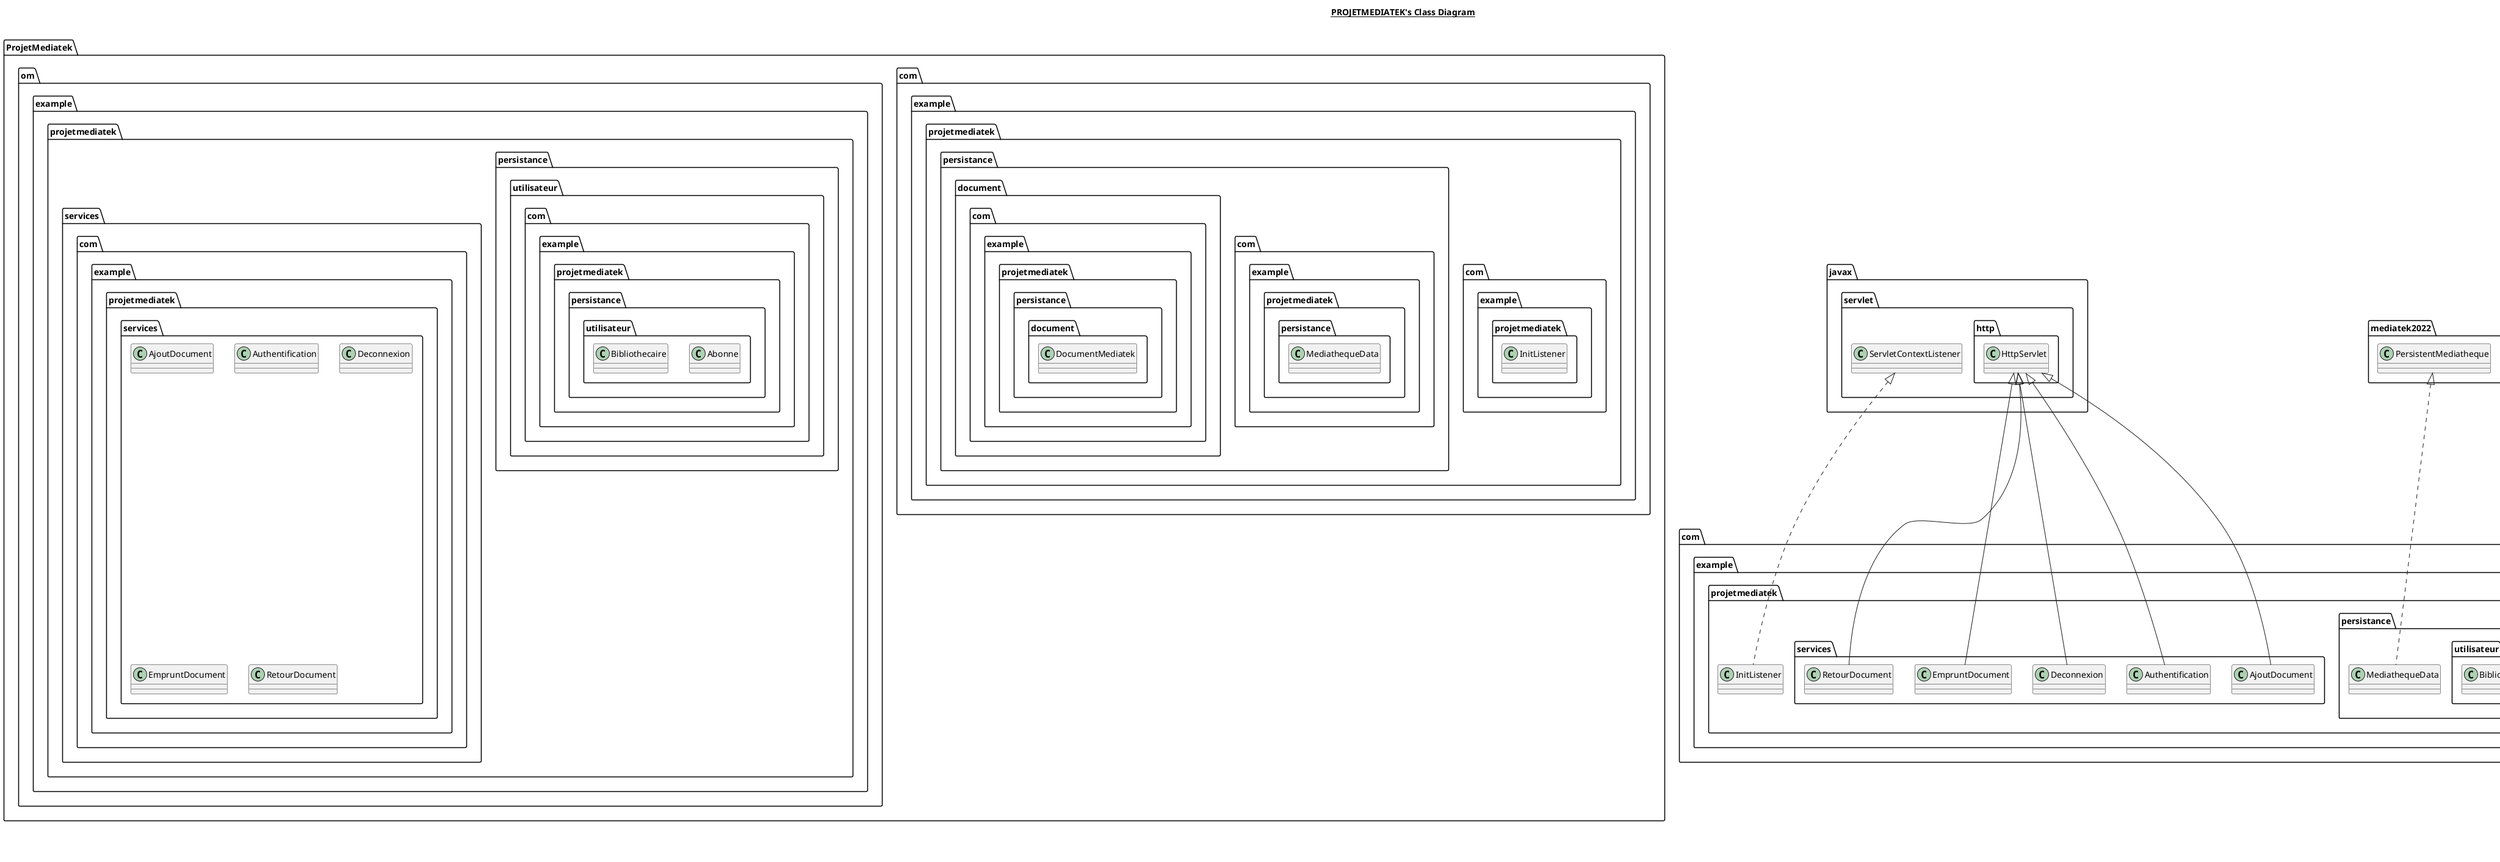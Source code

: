 @startuml

title __PROJETMEDIATEK's Class Diagram__\n

  namespace  ProjetMediatek{
    namespace com.example.projetmediatek {
      class com.example.projetmediatek.InitListener {
      }
    }
  }
  

  namespace  ProjetMediatek{
    namespace com.example.projetmediatek {
      namespace persistance {
        class com.example.projetmediatek.persistance.MediathequeData {
        }
      }
    }
  }
  

  namespace ProjetMediatek {
    namespace com.example.projetmediatek {
      namespace persistance {
        namespace document {
          class com.example.projetmediatek.persistance.document.DocumentMediatek {
          }
        }
      }
    }
  }
  

  namespace ProjetMediatek{
    namespace om.example.projetmediatek {
      namespace persistance {
        namespace utilisateur {
          class com.example.projetmediatek.persistance.utilisateur.Abonne {
          }
        }
      }
    }
  }
  

  namespace ProjetMediatek {
    namespace om.example.projetmediatek {
      namespace persistance {
        namespace utilisateur {
          class com.example.projetmediatek.persistance.utilisateur.Bibliothecaire {
          }
        }
      }
    }
  }
  

  namespace ProjetMediatek {
    namespace om.example.projetmediatek {
      namespace services {
        class com.example.projetmediatek.services.AjoutDocument {
        }
      }
    }
  }
  

  namespace ProjetMediatek {
    namespace om.example.projetmediatek {
      namespace services {
        class com.example.projetmediatek.services.Authentification {
        }
      }
    }
  }
  

  namespace ProjetMediatek {
    namespace om.example.projetmediatek {
      namespace services {
        class com.example.projetmediatek.services.Deconnexion {
        }
      }
    }
  }
  

  namespace ProjetMediatek {
    namespace om.example.projetmediatek {
      namespace services {
        class com.example.projetmediatek.services.EmpruntDocument {
        }
      }
    }
  }
  

  namespace ProjetMediatek {
    namespace om.example.projetmediatek {
      namespace services {
        class com.example.projetmediatek.services.RetourDocument {
        }
      }
    }
  }
  

  com.example.projetmediatek.InitListener .up.|> javax.servlet.ServletContextListener
  com.example.projetmediatek.persistance.MediathequeData .up.|> mediatek2022.PersistentMediatheque
  com.example.projetmediatek.persistance.document.DocumentMediatek .up.|> mediatek2022.Document
  com.example.projetmediatek.persistance.utilisateur.Abonne .up.|> mediatek2022.Utilisateur
  com.example.projetmediatek.persistance.utilisateur.Bibliothecaire .up.|> mediatek2022.Utilisateur
  com.example.projetmediatek.services.AjoutDocument -up-|> javax.servlet.http.HttpServlet
  com.example.projetmediatek.services.Authentification -up-|> javax.servlet.http.HttpServlet
  com.example.projetmediatek.services.Deconnexion -up-|> javax.servlet.http.HttpServlet
  com.example.projetmediatek.services.EmpruntDocument -up-|> javax.servlet.http.HttpServlet
  com.example.projetmediatek.services.RetourDocument -up-|> javax.servlet.http.HttpServlet


right footer


PlantUML diagram generated by SketchIt! (https://bitbucket.org/pmesmeur/sketch.it)
For more information about this tool, please contact philippe.mesmeur@gmail.com
endfooter

@enduml
